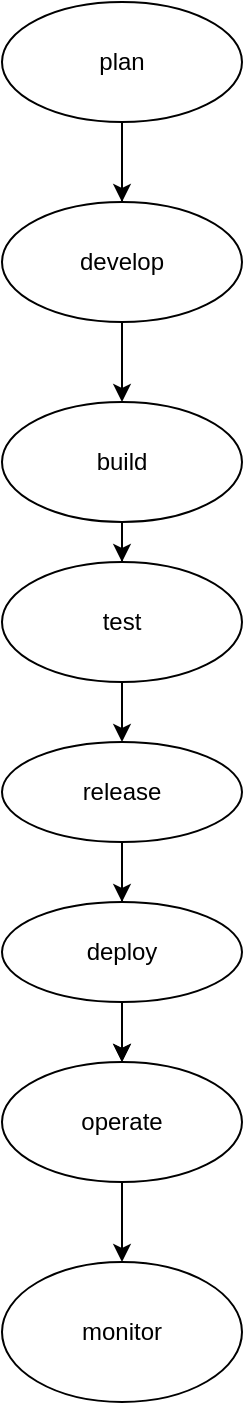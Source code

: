 <mxfile version="28.1.1">
  <diagram name="Page-1" id="ebRSDK2kfTS49_MVu30H">
    <mxGraphModel dx="906" dy="489" grid="1" gridSize="10" guides="1" tooltips="1" connect="1" arrows="1" fold="1" page="1" pageScale="1" pageWidth="827" pageHeight="1169" math="0" shadow="0">
      <root>
        <mxCell id="0" />
        <mxCell id="1" parent="0" />
        <mxCell id="_SQRoKj2xRy2rSHbgtDS-1" value="develop" style="ellipse;whiteSpace=wrap;html=1;" vertex="1" parent="1">
          <mxGeometry x="350" y="150" width="120" height="60" as="geometry" />
        </mxCell>
        <mxCell id="_SQRoKj2xRy2rSHbgtDS-2" value="plan" style="ellipse;whiteSpace=wrap;html=1;" vertex="1" parent="1">
          <mxGeometry x="350" y="50" width="120" height="60" as="geometry" />
        </mxCell>
        <mxCell id="_SQRoKj2xRy2rSHbgtDS-3" value="build" style="ellipse;whiteSpace=wrap;html=1;" vertex="1" parent="1">
          <mxGeometry x="350" y="250" width="120" height="60" as="geometry" />
        </mxCell>
        <mxCell id="_SQRoKj2xRy2rSHbgtDS-18" style="edgeStyle=orthogonalEdgeStyle;rounded=0;orthogonalLoop=1;jettySize=auto;html=1;" edge="1" parent="1" source="_SQRoKj2xRy2rSHbgtDS-4">
          <mxGeometry relative="1" as="geometry">
            <mxPoint x="410" y="330" as="targetPoint" />
          </mxGeometry>
        </mxCell>
        <mxCell id="_SQRoKj2xRy2rSHbgtDS-4" value="test" style="ellipse;whiteSpace=wrap;html=1;" vertex="1" parent="1">
          <mxGeometry x="350" y="330" width="120" height="60" as="geometry" />
        </mxCell>
        <mxCell id="_SQRoKj2xRy2rSHbgtDS-11" value="" style="edgeStyle=orthogonalEdgeStyle;rounded=0;orthogonalLoop=1;jettySize=auto;html=1;" edge="1" parent="1" source="_SQRoKj2xRy2rSHbgtDS-5" target="_SQRoKj2xRy2rSHbgtDS-7">
          <mxGeometry relative="1" as="geometry" />
        </mxCell>
        <mxCell id="_SQRoKj2xRy2rSHbgtDS-12" value="" style="edgeStyle=orthogonalEdgeStyle;rounded=0;orthogonalLoop=1;jettySize=auto;html=1;" edge="1" parent="1" source="_SQRoKj2xRy2rSHbgtDS-5" target="_SQRoKj2xRy2rSHbgtDS-7">
          <mxGeometry relative="1" as="geometry" />
        </mxCell>
        <mxCell id="_SQRoKj2xRy2rSHbgtDS-5" value="release" style="ellipse;whiteSpace=wrap;html=1;" vertex="1" parent="1">
          <mxGeometry x="350" y="420" width="120" height="50" as="geometry" />
        </mxCell>
        <mxCell id="_SQRoKj2xRy2rSHbgtDS-6" value="deploy" style="ellipse;whiteSpace=wrap;html=1;" vertex="1" parent="1">
          <mxGeometry x="350" y="500" width="120" height="50" as="geometry" />
        </mxCell>
        <mxCell id="_SQRoKj2xRy2rSHbgtDS-7" value="operate" style="ellipse;whiteSpace=wrap;html=1;" vertex="1" parent="1">
          <mxGeometry x="350" y="580" width="120" height="60" as="geometry" />
        </mxCell>
        <mxCell id="_SQRoKj2xRy2rSHbgtDS-8" value="monitor" style="ellipse;whiteSpace=wrap;html=1;" vertex="1" parent="1">
          <mxGeometry x="350" y="680" width="120" height="70" as="geometry" />
        </mxCell>
        <mxCell id="_SQRoKj2xRy2rSHbgtDS-15" value="" style="endArrow=classic;html=1;rounded=0;exitX=0.5;exitY=0;exitDx=0;exitDy=0;entryX=0.5;entryY=0;entryDx=0;entryDy=0;" edge="1" parent="1" source="_SQRoKj2xRy2rSHbgtDS-1" target="_SQRoKj2xRy2rSHbgtDS-1">
          <mxGeometry width="50" height="50" relative="1" as="geometry">
            <mxPoint x="370" y="270" as="sourcePoint" />
            <mxPoint x="420" y="220" as="targetPoint" />
            <Array as="points">
              <mxPoint x="410" y="110" />
            </Array>
          </mxGeometry>
        </mxCell>
        <mxCell id="_SQRoKj2xRy2rSHbgtDS-16" value="" style="endArrow=classic;html=1;rounded=0;entryX=0.5;entryY=0;entryDx=0;entryDy=0;exitX=0.5;exitY=1;exitDx=0;exitDy=0;" edge="1" parent="1" source="_SQRoKj2xRy2rSHbgtDS-1" target="_SQRoKj2xRy2rSHbgtDS-3">
          <mxGeometry width="50" height="50" relative="1" as="geometry">
            <mxPoint x="370" y="270" as="sourcePoint" />
            <mxPoint x="420" y="220" as="targetPoint" />
          </mxGeometry>
        </mxCell>
        <mxCell id="_SQRoKj2xRy2rSHbgtDS-17" value="" style="endArrow=classic;html=1;rounded=0;exitX=0.5;exitY=1;exitDx=0;exitDy=0;" edge="1" parent="1" source="_SQRoKj2xRy2rSHbgtDS-3">
          <mxGeometry width="50" height="50" relative="1" as="geometry">
            <mxPoint x="370" y="370" as="sourcePoint" />
            <mxPoint x="410" y="310" as="targetPoint" />
            <Array as="points" />
          </mxGeometry>
        </mxCell>
        <mxCell id="_SQRoKj2xRy2rSHbgtDS-19" value="" style="endArrow=classic;html=1;rounded=0;entryX=0.5;entryY=0;entryDx=0;entryDy=0;exitX=0.5;exitY=1;exitDx=0;exitDy=0;" edge="1" parent="1" source="_SQRoKj2xRy2rSHbgtDS-4" target="_SQRoKj2xRy2rSHbgtDS-5">
          <mxGeometry width="50" height="50" relative="1" as="geometry">
            <mxPoint x="370" y="510" as="sourcePoint" />
            <mxPoint x="420" y="460" as="targetPoint" />
          </mxGeometry>
        </mxCell>
        <mxCell id="_SQRoKj2xRy2rSHbgtDS-21" value="" style="endArrow=classic;html=1;rounded=0;exitX=0.5;exitY=1;exitDx=0;exitDy=0;" edge="1" parent="1" source="_SQRoKj2xRy2rSHbgtDS-5">
          <mxGeometry width="50" height="50" relative="1" as="geometry">
            <mxPoint x="370" y="510" as="sourcePoint" />
            <mxPoint x="410" y="500" as="targetPoint" />
          </mxGeometry>
        </mxCell>
        <mxCell id="_SQRoKj2xRy2rSHbgtDS-22" value="" style="endArrow=classic;html=1;rounded=0;entryX=0.5;entryY=0;entryDx=0;entryDy=0;exitX=0.5;exitY=1;exitDx=0;exitDy=0;" edge="1" parent="1" source="_SQRoKj2xRy2rSHbgtDS-7" target="_SQRoKj2xRy2rSHbgtDS-8">
          <mxGeometry width="50" height="50" relative="1" as="geometry">
            <mxPoint x="370" y="640" as="sourcePoint" />
            <mxPoint x="420" y="590" as="targetPoint" />
          </mxGeometry>
        </mxCell>
      </root>
    </mxGraphModel>
  </diagram>
</mxfile>
